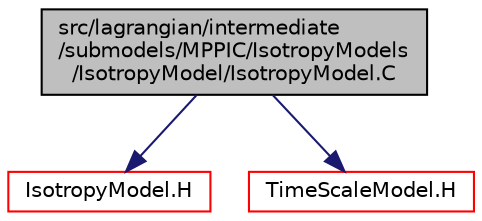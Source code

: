 digraph "src/lagrangian/intermediate/submodels/MPPIC/IsotropyModels/IsotropyModel/IsotropyModel.C"
{
  bgcolor="transparent";
  edge [fontname="Helvetica",fontsize="10",labelfontname="Helvetica",labelfontsize="10"];
  node [fontname="Helvetica",fontsize="10",shape=record];
  Node1 [label="src/lagrangian/intermediate\l/submodels/MPPIC/IsotropyModels\l/IsotropyModel/IsotropyModel.C",height=0.2,width=0.4,color="black", fillcolor="grey75", style="filled", fontcolor="black"];
  Node1 -> Node2 [color="midnightblue",fontsize="10",style="solid",fontname="Helvetica"];
  Node2 [label="IsotropyModel.H",height=0.2,width=0.4,color="red",URL="$a07069.html"];
  Node1 -> Node3 [color="midnightblue",fontsize="10",style="solid",fontname="Helvetica"];
  Node3 [label="TimeScaleModel.H",height=0.2,width=0.4,color="red",URL="$a07095.html"];
}
